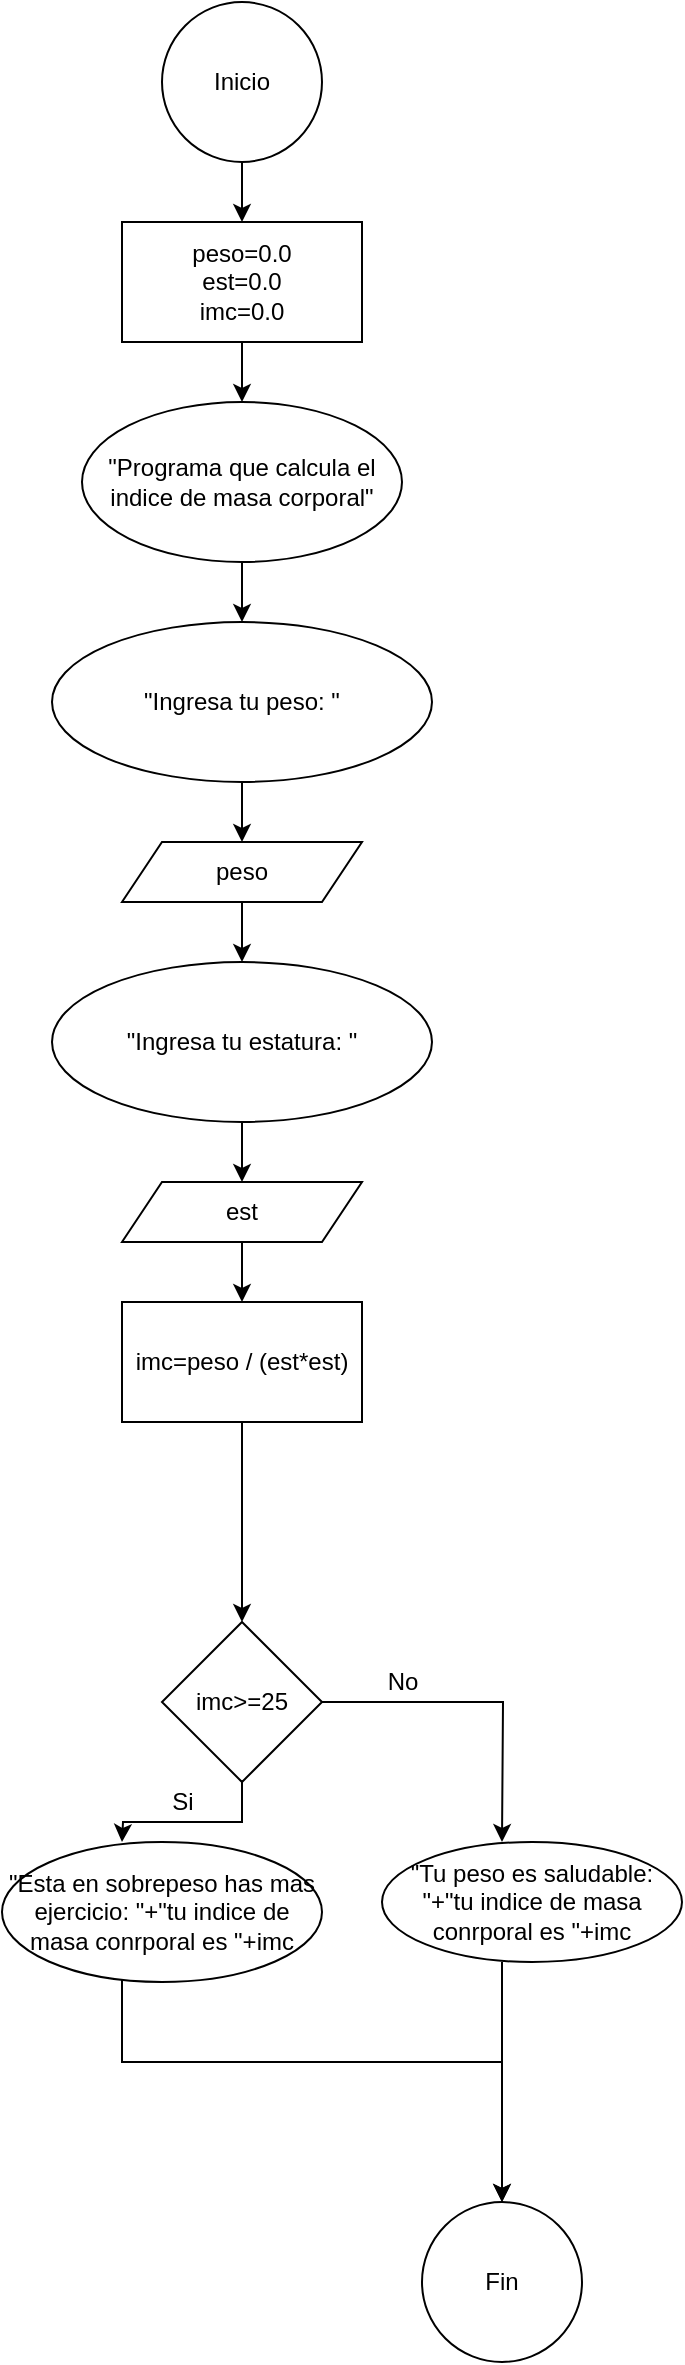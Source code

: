 <mxfile version="13.8.8" type="github">
  <diagram id="e-WigeDOqtfbk5GwBnc8" name="Page-1">
    <mxGraphModel dx="890" dy="385" grid="1" gridSize="10" guides="1" tooltips="1" connect="1" arrows="1" fold="1" page="1" pageScale="1" pageWidth="827" pageHeight="1169" math="0" shadow="0">
      <root>
        <mxCell id="0" />
        <mxCell id="1" parent="0" />
        <mxCell id="5pN-PdKG7ZaArv_9rpso-1" value="Inicio" style="ellipse;whiteSpace=wrap;html=1;aspect=fixed;" parent="1" vertex="1">
          <mxGeometry x="100" width="80" height="80" as="geometry" />
        </mxCell>
        <mxCell id="5pN-PdKG7ZaArv_9rpso-2" value="" style="endArrow=classic;html=1;exitX=0.5;exitY=1;exitDx=0;exitDy=0;entryX=0.5;entryY=0;entryDx=0;entryDy=0;" parent="1" source="5pN-PdKG7ZaArv_9rpso-1" target="5pN-PdKG7ZaArv_9rpso-3" edge="1">
          <mxGeometry width="50" height="50" relative="1" as="geometry">
            <mxPoint x="320" y="230" as="sourcePoint" />
            <mxPoint x="140" y="110" as="targetPoint" />
          </mxGeometry>
        </mxCell>
        <mxCell id="5pN-PdKG7ZaArv_9rpso-3" value="peso=0.0&lt;br&gt;est=0.0&lt;br&gt;imc=0.0&lt;br&gt;" style="rounded=0;whiteSpace=wrap;html=1;" parent="1" vertex="1">
          <mxGeometry x="80" y="110" width="120" height="60" as="geometry" />
        </mxCell>
        <mxCell id="5pN-PdKG7ZaArv_9rpso-4" value="" style="endArrow=classic;html=1;exitX=0.5;exitY=1;exitDx=0;exitDy=0;" parent="1" source="5pN-PdKG7ZaArv_9rpso-3" target="5pN-PdKG7ZaArv_9rpso-6" edge="1">
          <mxGeometry width="50" height="50" relative="1" as="geometry">
            <mxPoint x="320" y="210" as="sourcePoint" />
            <mxPoint x="370" y="160" as="targetPoint" />
          </mxGeometry>
        </mxCell>
        <mxCell id="5pN-PdKG7ZaArv_9rpso-5" style="edgeStyle=orthogonalEdgeStyle;rounded=0;orthogonalLoop=1;jettySize=auto;html=1;entryX=0.5;entryY=0;entryDx=0;entryDy=0;" parent="1" source="5pN-PdKG7ZaArv_9rpso-6" target="5pN-PdKG7ZaArv_9rpso-8" edge="1">
          <mxGeometry relative="1" as="geometry">
            <mxPoint x="140" y="310" as="targetPoint" />
          </mxGeometry>
        </mxCell>
        <mxCell id="5pN-PdKG7ZaArv_9rpso-6" value="&quot;Programa que calcula el indice de masa corporal&quot;" style="ellipse;whiteSpace=wrap;html=1;" parent="1" vertex="1">
          <mxGeometry x="60" y="200" width="160" height="80" as="geometry" />
        </mxCell>
        <mxCell id="5pN-PdKG7ZaArv_9rpso-7" style="edgeStyle=orthogonalEdgeStyle;rounded=0;orthogonalLoop=1;jettySize=auto;html=1;" parent="1" source="5pN-PdKG7ZaArv_9rpso-8" target="5pN-PdKG7ZaArv_9rpso-10" edge="1">
          <mxGeometry relative="1" as="geometry" />
        </mxCell>
        <mxCell id="5pN-PdKG7ZaArv_9rpso-8" value="&quot;Ingresa tu peso: &quot;" style="ellipse;whiteSpace=wrap;html=1;" parent="1" vertex="1">
          <mxGeometry x="45" y="310" width="190" height="80" as="geometry" />
        </mxCell>
        <mxCell id="5pN-PdKG7ZaArv_9rpso-9" style="edgeStyle=orthogonalEdgeStyle;rounded=0;orthogonalLoop=1;jettySize=auto;html=1;entryX=0.5;entryY=0;entryDx=0;entryDy=0;" parent="1" source="5pN-PdKG7ZaArv_9rpso-10" target="5pN-PdKG7ZaArv_9rpso-12" edge="1">
          <mxGeometry relative="1" as="geometry" />
        </mxCell>
        <mxCell id="5pN-PdKG7ZaArv_9rpso-10" value="peso" style="shape=parallelogram;perimeter=parallelogramPerimeter;whiteSpace=wrap;html=1;fixedSize=1;" parent="1" vertex="1">
          <mxGeometry x="80" y="420" width="120" height="30" as="geometry" />
        </mxCell>
        <mxCell id="5pN-PdKG7ZaArv_9rpso-11" style="edgeStyle=orthogonalEdgeStyle;rounded=0;orthogonalLoop=1;jettySize=auto;html=1;" parent="1" source="5pN-PdKG7ZaArv_9rpso-12" target="5pN-PdKG7ZaArv_9rpso-14" edge="1">
          <mxGeometry relative="1" as="geometry" />
        </mxCell>
        <mxCell id="5pN-PdKG7ZaArv_9rpso-12" value="&quot;Ingresa tu estatura: &quot;" style="ellipse;whiteSpace=wrap;html=1;" parent="1" vertex="1">
          <mxGeometry x="45" y="480" width="190" height="80" as="geometry" />
        </mxCell>
        <mxCell id="bdOzDudBH0JlxRzhKq3J-2" style="edgeStyle=orthogonalEdgeStyle;rounded=0;orthogonalLoop=1;jettySize=auto;html=1;exitX=0.5;exitY=1;exitDx=0;exitDy=0;" edge="1" parent="1" source="5pN-PdKG7ZaArv_9rpso-14" target="bdOzDudBH0JlxRzhKq3J-1">
          <mxGeometry relative="1" as="geometry" />
        </mxCell>
        <mxCell id="5pN-PdKG7ZaArv_9rpso-14" value="est" style="shape=parallelogram;perimeter=parallelogramPerimeter;whiteSpace=wrap;html=1;fixedSize=1;" parent="1" vertex="1">
          <mxGeometry x="80" y="590" width="120" height="30" as="geometry" />
        </mxCell>
        <mxCell id="5pN-PdKG7ZaArv_9rpso-15" style="edgeStyle=orthogonalEdgeStyle;rounded=0;orthogonalLoop=1;jettySize=auto;html=1;entryX=0.5;entryY=0;entryDx=0;entryDy=0;" parent="1" source="5pN-PdKG7ZaArv_9rpso-17" edge="1">
          <mxGeometry relative="1" as="geometry">
            <mxPoint x="270" y="920.0" as="targetPoint" />
          </mxGeometry>
        </mxCell>
        <mxCell id="5pN-PdKG7ZaArv_9rpso-16" style="edgeStyle=orthogonalEdgeStyle;rounded=0;orthogonalLoop=1;jettySize=auto;html=1;exitX=0.5;exitY=1;exitDx=0;exitDy=0;entryX=0.5;entryY=0;entryDx=0;entryDy=0;" parent="1" source="5pN-PdKG7ZaArv_9rpso-17" edge="1">
          <mxGeometry relative="1" as="geometry">
            <mxPoint x="80" y="920.0" as="targetPoint" />
          </mxGeometry>
        </mxCell>
        <mxCell id="5pN-PdKG7ZaArv_9rpso-17" value="imc&amp;gt;=25" style="rhombus;whiteSpace=wrap;html=1;" parent="1" vertex="1">
          <mxGeometry x="100" y="810" width="80" height="80" as="geometry" />
        </mxCell>
        <mxCell id="5pN-PdKG7ZaArv_9rpso-19" style="edgeStyle=orthogonalEdgeStyle;rounded=0;orthogonalLoop=1;jettySize=auto;html=1;" parent="1" edge="1">
          <mxGeometry relative="1" as="geometry">
            <mxPoint x="270" y="1100" as="targetPoint" />
            <mxPoint x="270" y="980.0" as="sourcePoint" />
          </mxGeometry>
        </mxCell>
        <mxCell id="5pN-PdKG7ZaArv_9rpso-21" value="Si" style="text;html=1;align=center;verticalAlign=middle;resizable=0;points=[];autosize=1;" parent="1" vertex="1">
          <mxGeometry x="95" y="890" width="30" height="20" as="geometry" />
        </mxCell>
        <mxCell id="5pN-PdKG7ZaArv_9rpso-22" value="No" style="text;html=1;align=center;verticalAlign=middle;resizable=0;points=[];autosize=1;" parent="1" vertex="1">
          <mxGeometry x="205" y="830" width="30" height="20" as="geometry" />
        </mxCell>
        <mxCell id="5pN-PdKG7ZaArv_9rpso-27" style="edgeStyle=orthogonalEdgeStyle;rounded=0;orthogonalLoop=1;jettySize=auto;html=1;entryX=0.5;entryY=0;entryDx=0;entryDy=0;" parent="1" target="5pN-PdKG7ZaArv_9rpso-25" edge="1">
          <mxGeometry relative="1" as="geometry">
            <Array as="points">
              <mxPoint x="80" y="1030" />
              <mxPoint x="270" y="1030" />
            </Array>
            <mxPoint x="80" y="980.0" as="sourcePoint" />
          </mxGeometry>
        </mxCell>
        <mxCell id="5pN-PdKG7ZaArv_9rpso-25" value="Fin" style="ellipse;whiteSpace=wrap;html=1;aspect=fixed;" parent="1" vertex="1">
          <mxGeometry x="230" y="1100" width="80" height="80" as="geometry" />
        </mxCell>
        <mxCell id="bdOzDudBH0JlxRzhKq3J-3" style="edgeStyle=orthogonalEdgeStyle;rounded=0;orthogonalLoop=1;jettySize=auto;html=1;entryX=0.5;entryY=0;entryDx=0;entryDy=0;" edge="1" parent="1" source="bdOzDudBH0JlxRzhKq3J-1" target="5pN-PdKG7ZaArv_9rpso-17">
          <mxGeometry relative="1" as="geometry" />
        </mxCell>
        <mxCell id="bdOzDudBH0JlxRzhKq3J-1" value="imc=peso / (est*est)" style="rounded=0;whiteSpace=wrap;html=1;" vertex="1" parent="1">
          <mxGeometry x="80" y="650" width="120" height="60" as="geometry" />
        </mxCell>
        <mxCell id="bdOzDudBH0JlxRzhKq3J-4" value="&quot;Esta en sobrepeso has mas ejercicio: &quot;+&quot;tu indice de masa conrporal es &quot;+imc" style="ellipse;whiteSpace=wrap;html=1;" vertex="1" parent="1">
          <mxGeometry x="20" y="920" width="160" height="70" as="geometry" />
        </mxCell>
        <mxCell id="bdOzDudBH0JlxRzhKq3J-5" value="&quot;Tu peso es saludable: &quot;+&quot;tu indice de masa conrporal es &quot;+imc" style="ellipse;whiteSpace=wrap;html=1;" vertex="1" parent="1">
          <mxGeometry x="210" y="920" width="150" height="60" as="geometry" />
        </mxCell>
      </root>
    </mxGraphModel>
  </diagram>
</mxfile>
